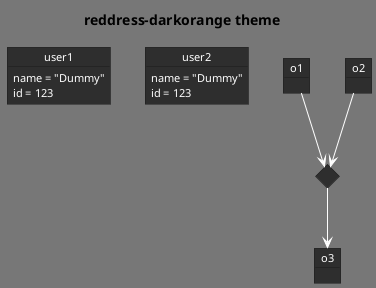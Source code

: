 ' Do not edit
' Theme Gallery
' autogenerated by script
'
@startuml
!theme reddress-darkorange
title reddress-darkorange theme

object user1
user1 : name = "Dummy"
user1 : id = 123

object user2 {
  name = "Dummy"
  id = 123
}

object o1
object o2
diamond dia
object o3

o1  --> dia
o2  --> dia
dia --> o3
@enduml
